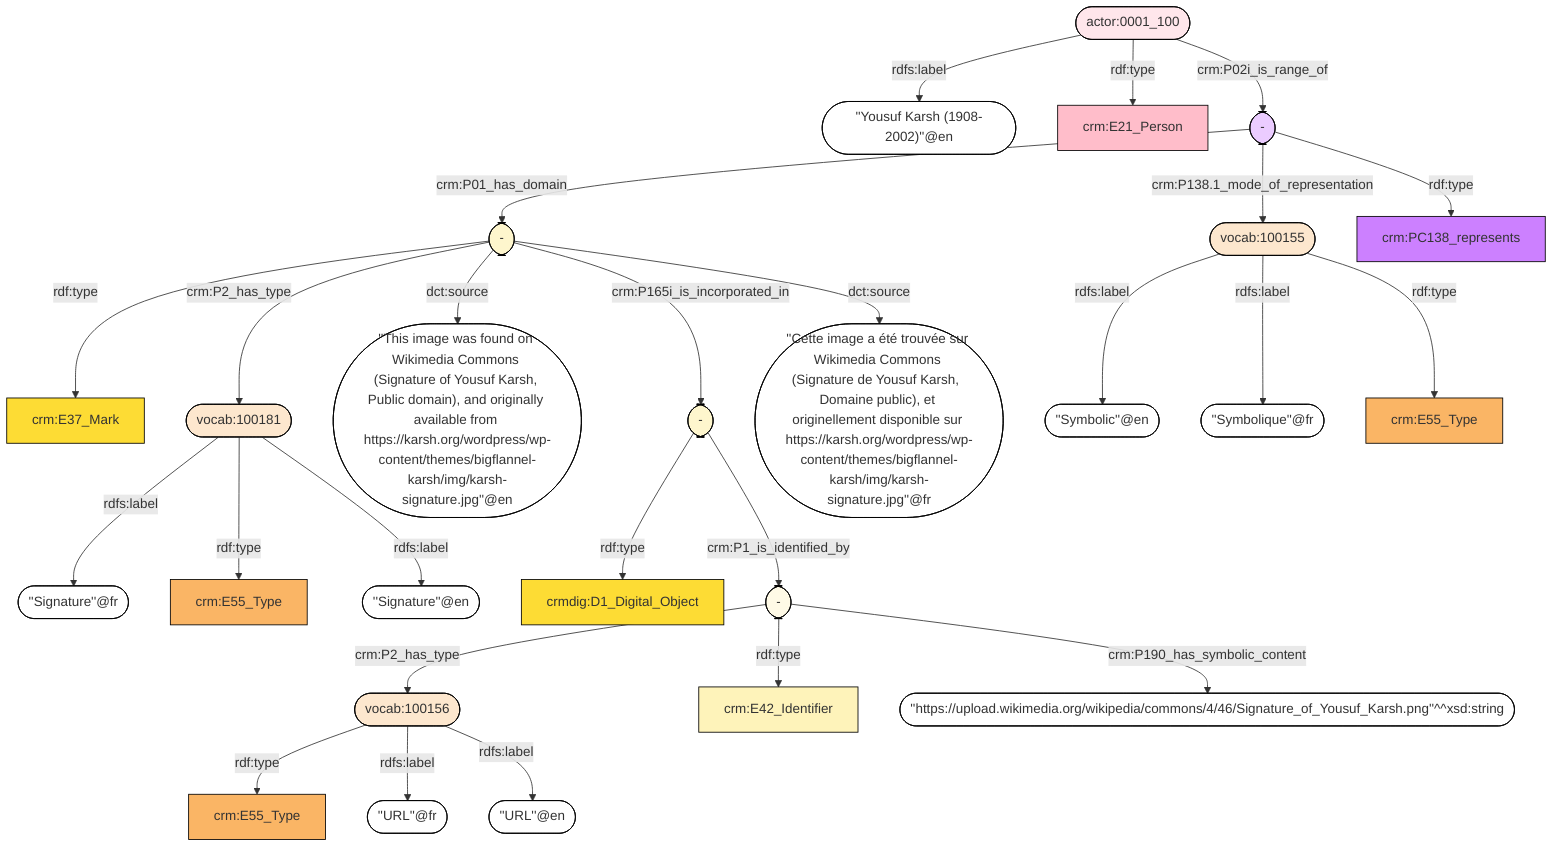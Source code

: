 flowchart TD
classDef Literal fill:#ffffff,stroke:#000000;
classDef Literal_URI fill:,stroke:;
classDef E1_CRM_Entity fill:#ffffff,stroke:#000000;
classDef E1_CRM_Entity_URI fill:#ffffff,stroke:#000000;
classDef E2_Temporal_Entity fill:#82c3ec,stroke:#000000;
classDef E2_Temporal_Entity_URI fill:#d2e9f9,stroke:#000000;
classDef E55_Type fill:#fab565,stroke:#000000;
classDef E55_Type_URI fill:#fde7ce,stroke:#000000;
classDef E52_Time-Span fill:#86bcc8,stroke:#000000;
classDef E52_Time-Span_URI fill:#dcebef,stroke:#000000;
classDef E41_Appellation fill:#fef3ba,stroke:#000000;
classDef E41_Appellation_URI fill:#fffae6,stroke:#000000;
classDef E53_Place fill:#94cc7d,stroke:#000000;
classDef E53_Place_URI fill:#e1f1da,stroke:#000000;
classDef E77_Persistent_Item fill:#ffffff,stroke:#000000;
classDef E77_Persistent_Item_URI fill:#ffffff,stroke:#000000;
classDef E28_Conceptual_Object fill:#fddc34,stroke:#000000;
classDef E28_Conceptual_Object_URI fill:#fef6cd,stroke:#000000;
classDef E18_Physical_Thing fill:#e1ba9c,stroke:#000000;
classDef E18_Physical_Thing_URI fill:#f3e5d8,stroke:#000000;
classDef E39_Actor fill:#ffbdca,stroke:#000000;
classDef E39_Actor_URI fill:#ffe6eb,stroke:#000000;
classDef PC0_Typed_CRM_Property fill:#cc80ff,stroke:#000000;
classDef PC0_Typed_CRM_Property_URI fill:#ebccff,stroke:#000000;
classDef Multi fill:#cccccc,stroke:#000000;
classDef Multi_URI fill:#cccccc,stroke:#000000;
0(["-"]):::E28_Conceptual_Object_URI -->|rdf:type| 1["crm:E37_Mark"]:::E28_Conceptual_Object
2(["-"]):::E28_Conceptual_Object_URI -->|rdf:type| 3["crmdig:D1_Digital_Object"]:::E28_Conceptual_Object
2(["-"]) -->|crm:P1_is_identified_by| 4(["-"])
0(["-"]) -->|crm:P2_has_type| 5(["vocab:100181"])
6(["-"]) -->|crm:P01_has_domain| 0(["-"])
6(["-"]) -->|crm:P138.1_mode_of_representation| 7(["vocab:100155"])
7(["vocab:100155"]) -->|rdfs:label| 8(["''Symbolic''@en"]):::Literal
4(["-"]) -->|crm:P2_has_type| 9(["vocab:100156"])
7(["vocab:100155"]) -->|rdfs:label| 10(["''Symbolique''@fr"]):::Literal
4(["-"]):::E41_Appellation_URI -->|rdf:type| 11["crm:E42_Identifier"]:::E41_Appellation
5(["vocab:100181"]) -->|rdfs:label| 12(["''Signature''@fr"]):::Literal
0(["-"]) -->|dct:source| 13(["''This image was found on Wikimedia Commons (Signature of Yousuf Karsh, Public domain), and originally available from https://karsh.org/wordpress/wp-content/themes/bigflannel-karsh/img/karsh-signature.jpg''@en"]):::Literal
14(["actor:0001_100"]) -->|rdfs:label| 15(["''Yousuf Karsh (1908-2002)''@en"]):::Literal
0(["-"]) -->|crm:P165i_is_incorporated_in| 2(["-"])
14(["actor:0001_100"]):::E39_Actor_URI -->|rdf:type| 16["crm:E21_Person"]:::E39_Actor
9(["vocab:100156"]):::E55_Type_URI -->|rdf:type| 17["crm:E55_Type"]:::E55_Type
9(["vocab:100156"]) -->|rdfs:label| 18(["''URL''@fr"]):::Literal
4(["-"]) -->|crm:P190_has_symbolic_content| 19(["''https://upload.wikimedia.org/wikipedia/commons/4/46/Signature_of_Yousuf_Karsh.png''^^xsd:string"]):::Literal
5(["vocab:100181"]):::E55_Type_URI -->|rdf:type| 20["crm:E55_Type"]:::E55_Type
0(["-"]) -->|dct:source| 21(["''Cette image a été trouvée sur Wikimedia Commons (Signature de Yousuf Karsh,  Domaine public), et originellement disponible sur https://karsh.org/wordpress/wp-content/themes/bigflannel-karsh/img/karsh-signature.jpg''@fr"]):::Literal
5(["vocab:100181"]) -->|rdfs:label| 22(["''Signature''@en"]):::Literal
9(["vocab:100156"]) -->|rdfs:label| 23(["''URL''@en"]):::Literal
6(["-"]):::PC0_Typed_CRM_Property_URI -->|rdf:type| 24["crm:PC138_represents"]:::PC0_Typed_CRM_Property
14(["actor:0001_100"]) -->|crm:P02i_is_range_of| 6(["-"])
7(["vocab:100155"]):::E55_Type_URI -->|rdf:type| 25["crm:E55_Type"]:::E55_Type